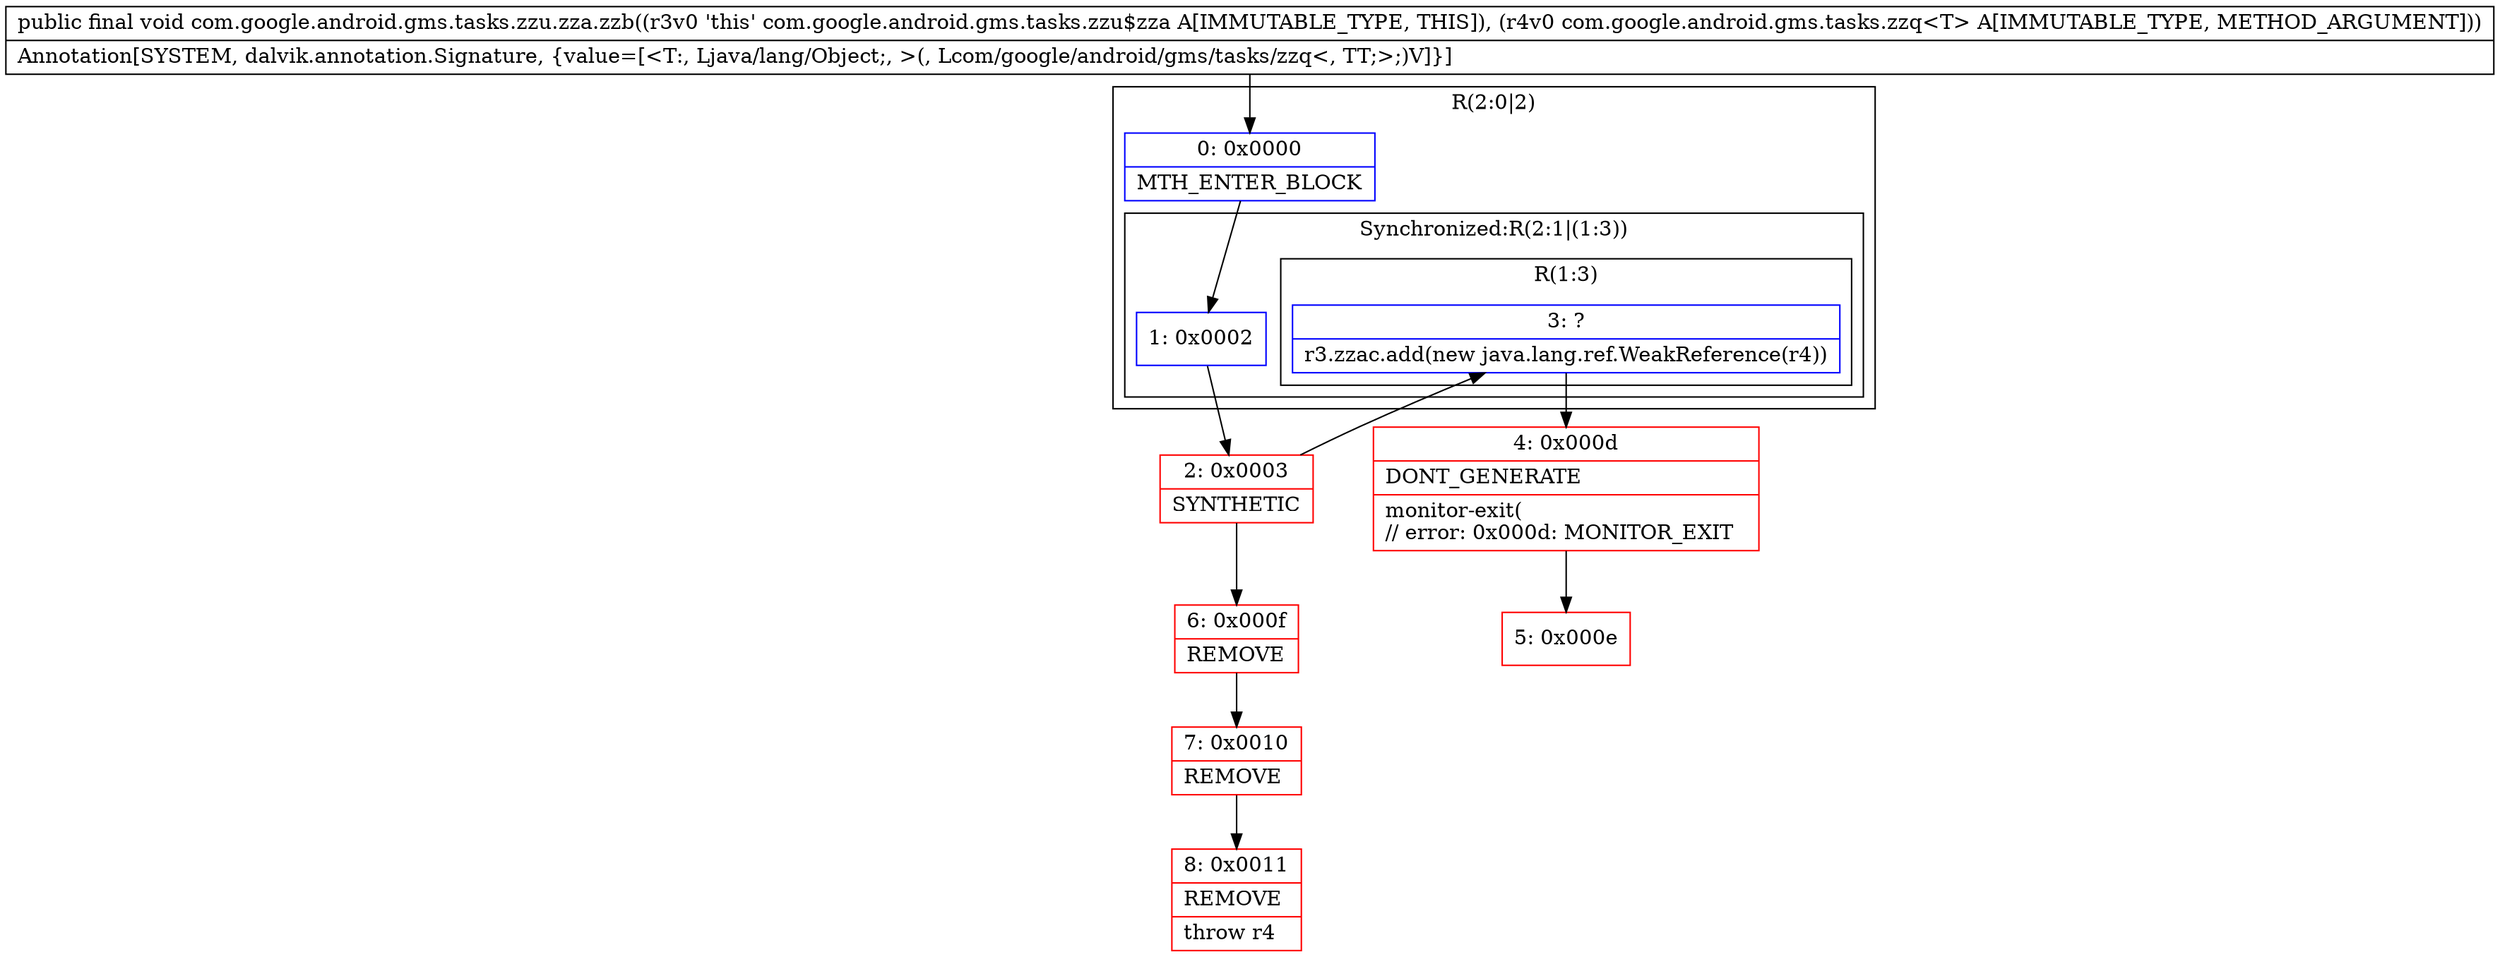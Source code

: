 digraph "CFG forcom.google.android.gms.tasks.zzu.zza.zzb(Lcom\/google\/android\/gms\/tasks\/zzq;)V" {
subgraph cluster_Region_352034976 {
label = "R(2:0|2)";
node [shape=record,color=blue];
Node_0 [shape=record,label="{0\:\ 0x0000|MTH_ENTER_BLOCK\l}"];
subgraph cluster_SynchronizedRegion_1240717949 {
label = "Synchronized:R(2:1|(1:3))";
node [shape=record,color=blue];
Node_1 [shape=record,label="{1\:\ 0x0002}"];
subgraph cluster_Region_757821762 {
label = "R(1:3)";
node [shape=record,color=blue];
Node_3 [shape=record,label="{3\:\ ?|r3.zzac.add(new java.lang.ref.WeakReference(r4))\l}"];
}
}
}
Node_2 [shape=record,color=red,label="{2\:\ 0x0003|SYNTHETIC\l}"];
Node_4 [shape=record,color=red,label="{4\:\ 0x000d|DONT_GENERATE\l|monitor\-exit(\l\/\/ error: 0x000d: MONITOR_EXIT  \l}"];
Node_5 [shape=record,color=red,label="{5\:\ 0x000e}"];
Node_6 [shape=record,color=red,label="{6\:\ 0x000f|REMOVE\l}"];
Node_7 [shape=record,color=red,label="{7\:\ 0x0010|REMOVE\l}"];
Node_8 [shape=record,color=red,label="{8\:\ 0x0011|REMOVE\l|throw r4\l}"];
MethodNode[shape=record,label="{public final void com.google.android.gms.tasks.zzu.zza.zzb((r3v0 'this' com.google.android.gms.tasks.zzu$zza A[IMMUTABLE_TYPE, THIS]), (r4v0 com.google.android.gms.tasks.zzq\<T\> A[IMMUTABLE_TYPE, METHOD_ARGUMENT]))  | Annotation[SYSTEM, dalvik.annotation.Signature, \{value=[\<T:, Ljava\/lang\/Object;, \>(, Lcom\/google\/android\/gms\/tasks\/zzq\<, TT;\>;)V]\}]\l}"];
MethodNode -> Node_0;
Node_0 -> Node_1;
Node_1 -> Node_2;
Node_3 -> Node_4;
Node_2 -> Node_3;
Node_2 -> Node_6;
Node_4 -> Node_5;
Node_6 -> Node_7;
Node_7 -> Node_8;
}

